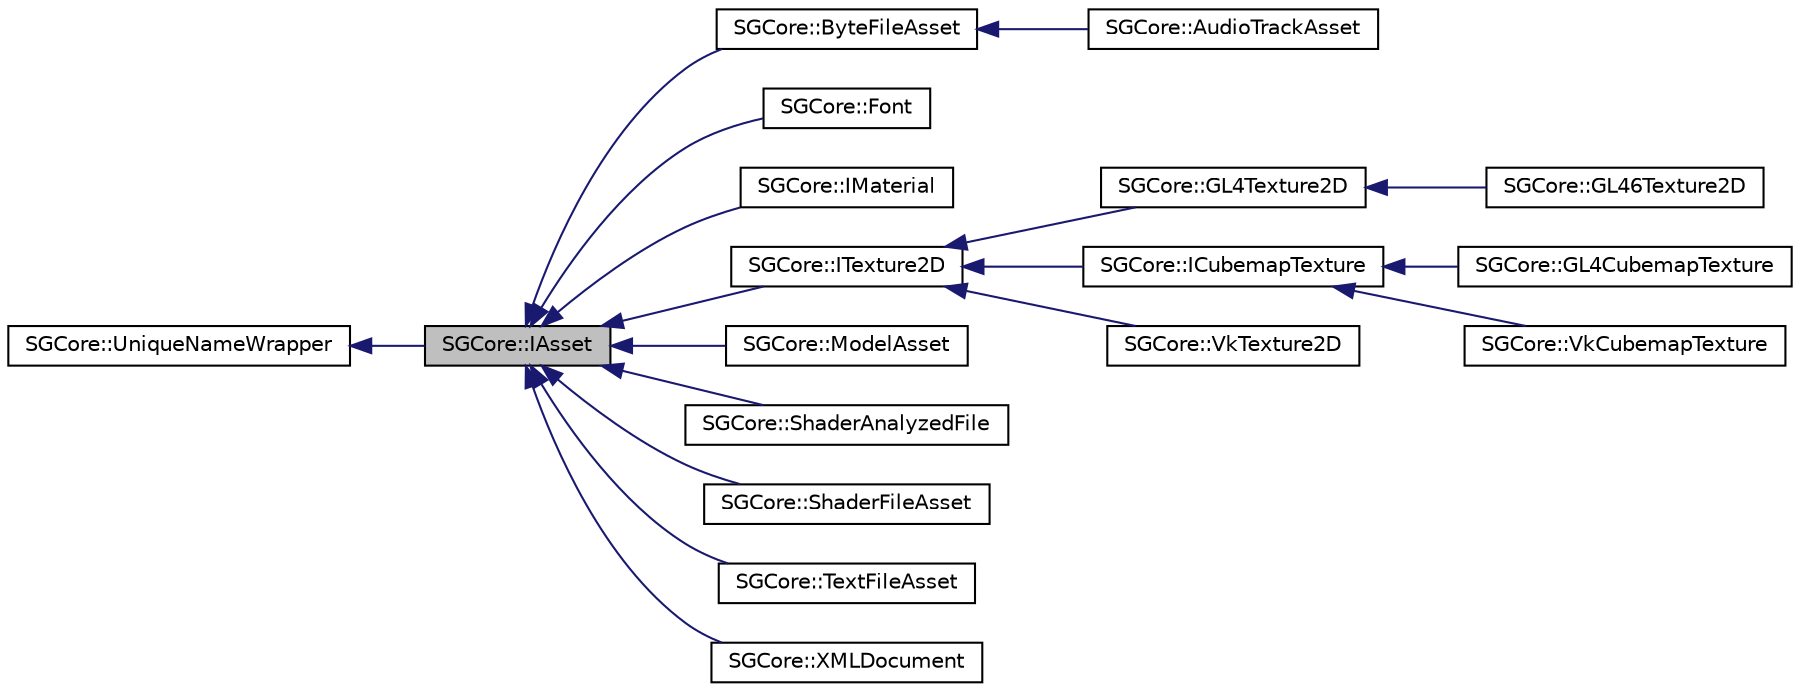 digraph "SGCore::IAsset"
{
 // LATEX_PDF_SIZE
  edge [fontname="Helvetica",fontsize="10",labelfontname="Helvetica",labelfontsize="10"];
  node [fontname="Helvetica",fontsize="10",shape=record];
  rankdir="LR";
  Node1 [label="SGCore::IAsset",height=0.2,width=0.4,color="black", fillcolor="grey75", style="filled", fontcolor="black",tooltip=" "];
  Node2 -> Node1 [dir="back",color="midnightblue",fontsize="10",style="solid",fontname="Helvetica"];
  Node2 [label="SGCore::UniqueNameWrapper",height=0.2,width=0.4,color="black", fillcolor="white", style="filled",URL="$classSGCore_1_1UniqueNameWrapper.html",tooltip=" "];
  Node1 -> Node3 [dir="back",color="midnightblue",fontsize="10",style="solid",fontname="Helvetica"];
  Node3 [label="SGCore::ByteFileAsset",height=0.2,width=0.4,color="black", fillcolor="white", style="filled",URL="$structSGCore_1_1ByteFileAsset.html",tooltip=" "];
  Node3 -> Node4 [dir="back",color="midnightblue",fontsize="10",style="solid",fontname="Helvetica"];
  Node4 [label="SGCore::AudioTrackAsset",height=0.2,width=0.4,color="black", fillcolor="white", style="filled",URL="$structSGCore_1_1AudioTrackAsset.html",tooltip=" "];
  Node1 -> Node5 [dir="back",color="midnightblue",fontsize="10",style="solid",fontname="Helvetica"];
  Node5 [label="SGCore::Font",height=0.2,width=0.4,color="black", fillcolor="white", style="filled",URL="$structSGCore_1_1Font.html",tooltip=" "];
  Node1 -> Node6 [dir="back",color="midnightblue",fontsize="10",style="solid",fontname="Helvetica"];
  Node6 [label="SGCore::IMaterial",height=0.2,width=0.4,color="black", fillcolor="white", style="filled",URL="$classSGCore_1_1IMaterial.html",tooltip=" "];
  Node1 -> Node7 [dir="back",color="midnightblue",fontsize="10",style="solid",fontname="Helvetica"];
  Node7 [label="SGCore::ITexture2D",height=0.2,width=0.4,color="black", fillcolor="white", style="filled",URL="$classSGCore_1_1ITexture2D.html",tooltip=" "];
  Node7 -> Node8 [dir="back",color="midnightblue",fontsize="10",style="solid",fontname="Helvetica"];
  Node8 [label="SGCore::GL4Texture2D",height=0.2,width=0.4,color="black", fillcolor="white", style="filled",URL="$classSGCore_1_1GL4Texture2D.html",tooltip=" "];
  Node8 -> Node9 [dir="back",color="midnightblue",fontsize="10",style="solid",fontname="Helvetica"];
  Node9 [label="SGCore::GL46Texture2D",height=0.2,width=0.4,color="black", fillcolor="white", style="filled",URL="$classSGCore_1_1GL46Texture2D.html",tooltip=" "];
  Node7 -> Node10 [dir="back",color="midnightblue",fontsize="10",style="solid",fontname="Helvetica"];
  Node10 [label="SGCore::ICubemapTexture",height=0.2,width=0.4,color="black", fillcolor="white", style="filled",URL="$structSGCore_1_1ICubemapTexture.html",tooltip=" "];
  Node10 -> Node11 [dir="back",color="midnightblue",fontsize="10",style="solid",fontname="Helvetica"];
  Node11 [label="SGCore::GL4CubemapTexture",height=0.2,width=0.4,color="black", fillcolor="white", style="filled",URL="$classSGCore_1_1GL4CubemapTexture.html",tooltip=" "];
  Node10 -> Node12 [dir="back",color="midnightblue",fontsize="10",style="solid",fontname="Helvetica"];
  Node12 [label="SGCore::VkCubemapTexture",height=0.2,width=0.4,color="black", fillcolor="white", style="filled",URL="$classSGCore_1_1VkCubemapTexture.html",tooltip=" "];
  Node7 -> Node13 [dir="back",color="midnightblue",fontsize="10",style="solid",fontname="Helvetica"];
  Node13 [label="SGCore::VkTexture2D",height=0.2,width=0.4,color="black", fillcolor="white", style="filled",URL="$classSGCore_1_1VkTexture2D.html",tooltip=" "];
  Node1 -> Node14 [dir="back",color="midnightblue",fontsize="10",style="solid",fontname="Helvetica"];
  Node14 [label="SGCore::ModelAsset",height=0.2,width=0.4,color="black", fillcolor="white", style="filled",URL="$classSGCore_1_1ModelAsset.html",tooltip=" "];
  Node1 -> Node15 [dir="back",color="midnightblue",fontsize="10",style="solid",fontname="Helvetica"];
  Node15 [label="SGCore::ShaderAnalyzedFile",height=0.2,width=0.4,color="black", fillcolor="white", style="filled",URL="$structSGCore_1_1ShaderAnalyzedFile.html",tooltip=" "];
  Node1 -> Node16 [dir="back",color="midnightblue",fontsize="10",style="solid",fontname="Helvetica"];
  Node16 [label="SGCore::ShaderFileAsset",height=0.2,width=0.4,color="black", fillcolor="white", style="filled",URL="$structSGCore_1_1ShaderFileAsset.html",tooltip=" "];
  Node1 -> Node17 [dir="back",color="midnightblue",fontsize="10",style="solid",fontname="Helvetica"];
  Node17 [label="SGCore::TextFileAsset",height=0.2,width=0.4,color="black", fillcolor="white", style="filled",URL="$structSGCore_1_1TextFileAsset.html",tooltip=" "];
  Node1 -> Node18 [dir="back",color="midnightblue",fontsize="10",style="solid",fontname="Helvetica"];
  Node18 [label="SGCore::XMLDocument",height=0.2,width=0.4,color="black", fillcolor="white", style="filled",URL="$structSGCore_1_1XMLDocument.html",tooltip=" "];
}
